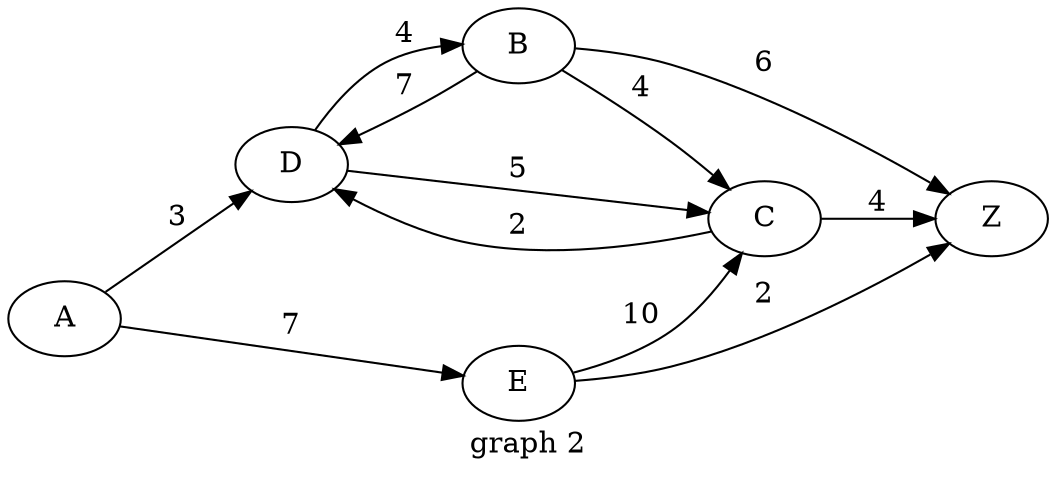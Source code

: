 digraph g{

rankdir=LR

A -> D[label =  " 3 "];
A -> E[label =  " 7 "];
B -> Z[label =  " 6 "];
E -> Z[label =  " 2 "];
C -> Z[label =  " 4 "];
D -> B[label =  " 4 "];
B -> D[label =  " 7 "];
B -> C[label =  " 4 "];
C -> D[label =  " 2 "];
D -> C[label =  " 5 "];
E -> C[label =  " 10 "];

label = "graph 2"
}